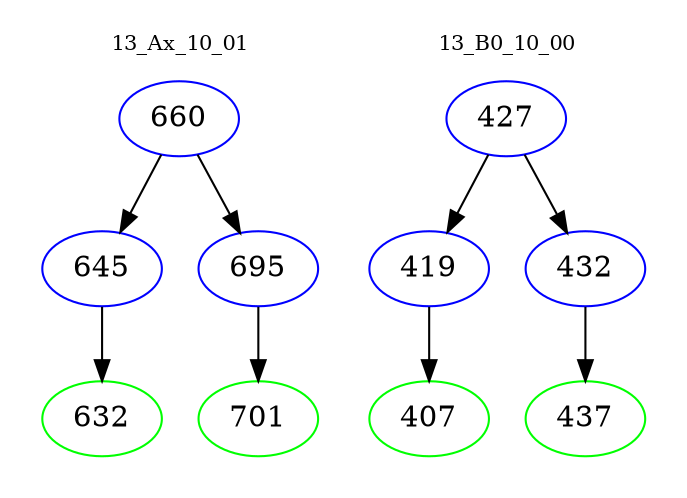 digraph{
subgraph cluster_0 {
color = white
label = "13_Ax_10_01";
fontsize=10;
T0_660 [label="660", color="blue"]
T0_660 -> T0_645 [color="black"]
T0_645 [label="645", color="blue"]
T0_645 -> T0_632 [color="black"]
T0_632 [label="632", color="green"]
T0_660 -> T0_695 [color="black"]
T0_695 [label="695", color="blue"]
T0_695 -> T0_701 [color="black"]
T0_701 [label="701", color="green"]
}
subgraph cluster_1 {
color = white
label = "13_B0_10_00";
fontsize=10;
T1_427 [label="427", color="blue"]
T1_427 -> T1_419 [color="black"]
T1_419 [label="419", color="blue"]
T1_419 -> T1_407 [color="black"]
T1_407 [label="407", color="green"]
T1_427 -> T1_432 [color="black"]
T1_432 [label="432", color="blue"]
T1_432 -> T1_437 [color="black"]
T1_437 [label="437", color="green"]
}
}
